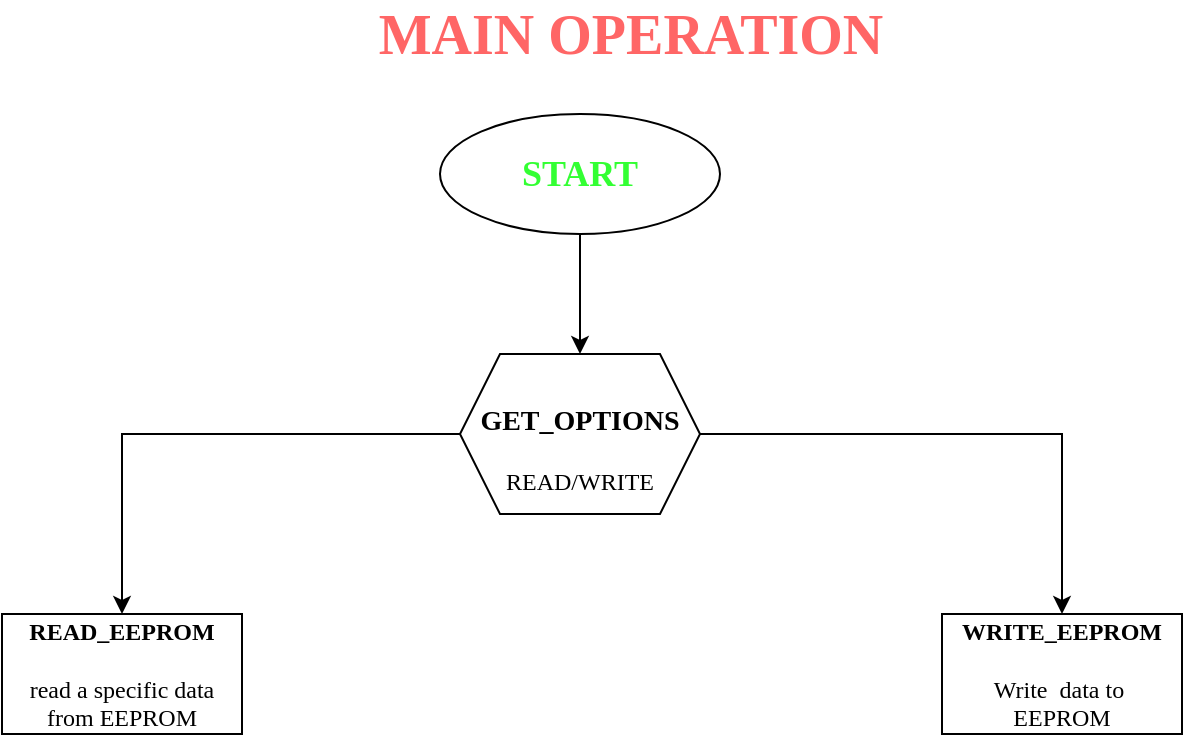 <mxfile version="13.9.6" type="github" pages="4">
  <diagram id="ksspDT3pl32W8o3eoOim" name="Page-1">
    <mxGraphModel dx="1422" dy="806" grid="1" gridSize="10" guides="1" tooltips="1" connect="1" arrows="1" fold="1" page="1" pageScale="1" pageWidth="827" pageHeight="1169" math="0" shadow="0">
      <root>
        <mxCell id="0" />
        <mxCell id="1" parent="0" />
        <mxCell id="DyKOs1U5UiyvVCL4km7Z-1" value="&lt;b&gt;&lt;font face=&quot;Times New Roman&quot; color=&quot;#ff6666&quot; style=&quot;font-size: 28px&quot;&gt;MAIN OPERATION&lt;/font&gt;&lt;/b&gt;" style="text;html=1;align=center;verticalAlign=middle;resizable=0;points=[];autosize=1;" parent="1" vertex="1">
          <mxGeometry x="279" y="180" width="270" height="20" as="geometry" />
        </mxCell>
        <mxCell id="DyKOs1U5UiyvVCL4km7Z-4" style="edgeStyle=orthogonalEdgeStyle;rounded=0;orthogonalLoop=1;jettySize=auto;html=1;exitX=0.5;exitY=1;exitDx=0;exitDy=0;" parent="1" source="DyKOs1U5UiyvVCL4km7Z-3" edge="1">
          <mxGeometry relative="1" as="geometry">
            <mxPoint x="389" y="350" as="targetPoint" />
          </mxGeometry>
        </mxCell>
        <mxCell id="DyKOs1U5UiyvVCL4km7Z-3" value="&lt;font face=&quot;Times New Roman&quot; color=&quot;#33ff33&quot; style=&quot;font-size: 18px&quot;&gt;&lt;b&gt;START&lt;/b&gt;&lt;/font&gt;" style="ellipse;whiteSpace=wrap;html=1;" parent="1" vertex="1">
          <mxGeometry x="319" y="230" width="140" height="60" as="geometry" />
        </mxCell>
        <mxCell id="DyKOs1U5UiyvVCL4km7Z-8" style="edgeStyle=orthogonalEdgeStyle;rounded=0;orthogonalLoop=1;jettySize=auto;html=1;exitX=0;exitY=0.5;exitDx=0;exitDy=0;entryX=0.5;entryY=0;entryDx=0;entryDy=0;" parent="1" source="DyKOs1U5UiyvVCL4km7Z-5" target="DyKOs1U5UiyvVCL4km7Z-6" edge="1">
          <mxGeometry relative="1" as="geometry" />
        </mxCell>
        <mxCell id="DyKOs1U5UiyvVCL4km7Z-10" style="edgeStyle=orthogonalEdgeStyle;rounded=0;orthogonalLoop=1;jettySize=auto;html=1;exitX=1;exitY=0.5;exitDx=0;exitDy=0;" parent="1" source="DyKOs1U5UiyvVCL4km7Z-5" target="DyKOs1U5UiyvVCL4km7Z-9" edge="1">
          <mxGeometry relative="1" as="geometry" />
        </mxCell>
        <mxCell id="DyKOs1U5UiyvVCL4km7Z-5" value="&lt;span style=&quot;font-family: &amp;#34;times new roman&amp;#34; ; font-size: 14px&quot;&gt;&lt;b&gt;&lt;br&gt;GET_OPTIONS&lt;/b&gt;&lt;/span&gt;&lt;br style=&quot;font-family: &amp;#34;times new roman&amp;#34;&quot;&gt;&lt;br style=&quot;font-family: &amp;#34;times new roman&amp;#34;&quot;&gt;&lt;font style=&quot;font-family: &amp;#34;times new roman&amp;#34;&quot;&gt;READ/WRITE&lt;/font&gt;" style="shape=hexagon;perimeter=hexagonPerimeter2;whiteSpace=wrap;html=1;fixedSize=1;" parent="1" vertex="1">
          <mxGeometry x="329" y="350" width="120" height="80" as="geometry" />
        </mxCell>
        <mxCell id="DyKOs1U5UiyvVCL4km7Z-6" value="&lt;font face=&quot;Times New Roman&quot;&gt;&lt;b&gt;READ_EEPROM&lt;/b&gt;&lt;br&gt;&lt;br&gt;read a specific data from EEPROM&lt;/font&gt;" style="rounded=0;whiteSpace=wrap;html=1;" parent="1" vertex="1">
          <mxGeometry x="100" y="480" width="120" height="60" as="geometry" />
        </mxCell>
        <mxCell id="DyKOs1U5UiyvVCL4km7Z-9" value="&lt;font face=&quot;Times New Roman&quot;&gt;&lt;b&gt;WRITE_EEPROM&lt;/b&gt;&lt;br&gt;&lt;br&gt;Write&amp;nbsp; data to&amp;nbsp; EEPROM&lt;/font&gt;" style="rounded=0;whiteSpace=wrap;html=1;" parent="1" vertex="1">
          <mxGeometry x="570" y="480" width="120" height="60" as="geometry" />
        </mxCell>
      </root>
    </mxGraphModel>
  </diagram>
  <diagram id="JHxs_aqvnt3vTV6KFBgS" name="Page-2">
    <mxGraphModel dx="1422" dy="745" grid="1" gridSize="10" guides="1" tooltips="1" connect="1" arrows="1" fold="1" page="1" pageScale="1" pageWidth="827" pageHeight="1169" math="0" shadow="0">
      <root>
        <mxCell id="a65s4jDirYYCU6zuE6c8-0" />
        <mxCell id="a65s4jDirYYCU6zuE6c8-1" parent="a65s4jDirYYCU6zuE6c8-0" />
        <mxCell id="ujDGxoQDT1c2T5eKWhGv-0" value="&lt;b&gt;&lt;font face=&quot;Times New Roman&quot; color=&quot;#ff6666&quot; style=&quot;font-size: 23px&quot;&gt;READ_EEPROM&lt;/font&gt;&lt;/b&gt;" style="text;html=1;align=center;verticalAlign=middle;resizable=0;points=[];autosize=1;" vertex="1" parent="a65s4jDirYYCU6zuE6c8-1">
          <mxGeometry x="305" y="60" width="190" height="20" as="geometry" />
        </mxCell>
        <mxCell id="dITkxSxHnasPEXzJdykI-2" style="edgeStyle=orthogonalEdgeStyle;rounded=0;orthogonalLoop=1;jettySize=auto;html=1;exitX=0.5;exitY=1;exitDx=0;exitDy=0;" edge="1" parent="a65s4jDirYYCU6zuE6c8-1" source="dITkxSxHnasPEXzJdykI-0" target="dITkxSxHnasPEXzJdykI-1">
          <mxGeometry relative="1" as="geometry" />
        </mxCell>
        <mxCell id="dITkxSxHnasPEXzJdykI-0" value="&lt;font face=&quot;Times New Roman&quot;&gt;&lt;b&gt;&lt;font style=&quot;font-size: 15px&quot;&gt;READ_EEPROM&lt;/font&gt;&lt;/b&gt;&lt;br&gt;&lt;br&gt;read a specific data from EEPROM&lt;/font&gt;" style="rounded=0;whiteSpace=wrap;html=1;" vertex="1" parent="a65s4jDirYYCU6zuE6c8-1">
          <mxGeometry x="290" y="140" width="250" height="60" as="geometry" />
        </mxCell>
        <mxCell id="dITkxSxHnasPEXzJdykI-4" style="edgeStyle=orthogonalEdgeStyle;rounded=0;orthogonalLoop=1;jettySize=auto;html=1;exitX=0.5;exitY=1;exitDx=0;exitDy=0;entryX=0.5;entryY=0;entryDx=0;entryDy=0;" edge="1" parent="a65s4jDirYYCU6zuE6c8-1" source="dITkxSxHnasPEXzJdykI-1">
          <mxGeometry relative="1" as="geometry">
            <mxPoint x="415" y="390" as="targetPoint" />
          </mxGeometry>
        </mxCell>
        <mxCell id="dITkxSxHnasPEXzJdykI-1" value="&lt;font face=&quot;Times New Roman&quot;&gt;&lt;b&gt;&lt;font style=&quot;font-size: 14px&quot;&gt;GET_DATA(datasize,offset)&lt;/font&gt;&lt;br&gt;&lt;/b&gt;&lt;span style=&quot;font-size: 13px&quot;&gt;Collect datasize and offset address from the user to be read from EEPROM&lt;/span&gt;&lt;br&gt;&lt;br&gt;&lt;/font&gt;" style="rounded=0;whiteSpace=wrap;html=1;" vertex="1" parent="a65s4jDirYYCU6zuE6c8-1">
          <mxGeometry x="317.5" y="250" width="195" height="100" as="geometry" />
        </mxCell>
        <mxCell id="dITkxSxHnasPEXzJdykI-6" style="edgeStyle=orthogonalEdgeStyle;rounded=0;orthogonalLoop=1;jettySize=auto;html=1;exitX=0.5;exitY=1;exitDx=0;exitDy=0;" edge="1" parent="a65s4jDirYYCU6zuE6c8-1" target="dITkxSxHnasPEXzJdykI-5">
          <mxGeometry relative="1" as="geometry">
            <mxPoint x="415" y="450" as="sourcePoint" />
          </mxGeometry>
        </mxCell>
        <mxCell id="pkrNhfHv6oylBwUG9bmu-3" style="edgeStyle=orthogonalEdgeStyle;rounded=0;orthogonalLoop=1;jettySize=auto;html=1;exitX=1;exitY=0.5;exitDx=0;exitDy=0;entryX=0;entryY=0.5;entryDx=0;entryDy=0;" edge="1" parent="a65s4jDirYYCU6zuE6c8-1" source="dITkxSxHnasPEXzJdykI-5">
          <mxGeometry relative="1" as="geometry">
            <mxPoint x="565" y="540" as="targetPoint" />
          </mxGeometry>
        </mxCell>
        <mxCell id="pkrNhfHv6oylBwUG9bmu-11" style="edgeStyle=orthogonalEdgeStyle;rounded=0;orthogonalLoop=1;jettySize=auto;html=1;exitX=0.5;exitY=1;exitDx=0;exitDy=0;entryX=0.5;entryY=0;entryDx=0;entryDy=0;" edge="1" parent="a65s4jDirYYCU6zuE6c8-1" source="dITkxSxHnasPEXzJdykI-5" target="pkrNhfHv6oylBwUG9bmu-10">
          <mxGeometry relative="1" as="geometry" />
        </mxCell>
        <mxCell id="dITkxSxHnasPEXzJdykI-5" value="&lt;b style=&quot;font-size: 14px&quot;&gt;&lt;font face=&quot;Times New Roman&quot; style=&quot;font-size: 14px&quot;&gt;Boundary&amp;nbsp;&lt;br&gt;Exceeds&lt;/font&gt;&lt;/b&gt;" style="rhombus;whiteSpace=wrap;html=1;" vertex="1" parent="a65s4jDirYYCU6zuE6c8-1">
          <mxGeometry x="355" y="490" width="120" height="100" as="geometry" />
        </mxCell>
        <mxCell id="pkrNhfHv6oylBwUG9bmu-0" value="&lt;b style=&quot;font-family: &amp;#34;times new roman&amp;#34;&quot;&gt;&lt;font style=&quot;font-size: 14px&quot;&gt;VALIDATION(datasize,offset)&lt;/font&gt;&lt;br&gt;&lt;/b&gt;&lt;br&gt;check the ROLL_over read" style="rounded=0;whiteSpace=wrap;html=1;" vertex="1" parent="a65s4jDirYYCU6zuE6c8-1">
          <mxGeometry x="320" y="390" width="190" height="60" as="geometry" />
        </mxCell>
        <mxCell id="pkrNhfHv6oylBwUG9bmu-6" value="&lt;b&gt;&lt;font face=&quot;Times New Roman&quot; style=&quot;font-size: 14px&quot; color=&quot;#ff3333&quot;&gt;STOP&lt;/font&gt;&lt;/b&gt;" style="ellipse;whiteSpace=wrap;html=1;" vertex="1" parent="a65s4jDirYYCU6zuE6c8-1">
          <mxGeometry x="565" y="515" width="150" height="50" as="geometry" />
        </mxCell>
        <mxCell id="pkrNhfHv6oylBwUG9bmu-7" value="&lt;font face=&quot;Times New Roman&quot;&gt;&lt;b&gt;YES&lt;/b&gt;&lt;/font&gt;" style="text;html=1;align=center;verticalAlign=middle;resizable=0;points=[];autosize=1;" vertex="1" parent="a65s4jDirYYCU6zuE6c8-1">
          <mxGeometry x="495" y="520" width="40" height="20" as="geometry" />
        </mxCell>
        <mxCell id="pkrNhfHv6oylBwUG9bmu-14" style="edgeStyle=orthogonalEdgeStyle;rounded=0;orthogonalLoop=1;jettySize=auto;html=1;exitX=0.5;exitY=1;exitDx=0;exitDy=0;" edge="1" parent="a65s4jDirYYCU6zuE6c8-1" source="pkrNhfHv6oylBwUG9bmu-10" target="pkrNhfHv6oylBwUG9bmu-13">
          <mxGeometry relative="1" as="geometry" />
        </mxCell>
        <mxCell id="pkrNhfHv6oylBwUG9bmu-10" value="&lt;font face=&quot;Times New Roman&quot;&gt;&lt;b&gt;&lt;font style=&quot;font-size: 14px&quot;&gt;I2C_MasterTransferBlocking(base,xfer)&lt;/font&gt;&lt;/b&gt;&lt;br&gt;starts I2C Operations&lt;/font&gt;" style="rounded=0;whiteSpace=wrap;html=1;" vertex="1" parent="a65s4jDirYYCU6zuE6c8-1">
          <mxGeometry x="292.5" y="640" width="245" height="60" as="geometry" />
        </mxCell>
        <mxCell id="pkrNhfHv6oylBwUG9bmu-12" value="&lt;b&gt;&lt;font face=&quot;Times New Roman&quot;&gt;NO&lt;/font&gt;&lt;/b&gt;" style="text;html=1;align=center;verticalAlign=middle;resizable=0;points=[];autosize=1;" vertex="1" parent="a65s4jDirYYCU6zuE6c8-1">
          <mxGeometry x="414" y="600" width="30" height="20" as="geometry" />
        </mxCell>
        <mxCell id="pkrNhfHv6oylBwUG9bmu-16" style="edgeStyle=orthogonalEdgeStyle;rounded=0;orthogonalLoop=1;jettySize=auto;html=1;exitX=0.5;exitY=1;exitDx=0;exitDy=0;entryX=0.5;entryY=0;entryDx=0;entryDy=0;" edge="1" parent="a65s4jDirYYCU6zuE6c8-1" source="pkrNhfHv6oylBwUG9bmu-13" target="pkrNhfHv6oylBwUG9bmu-15">
          <mxGeometry relative="1" as="geometry" />
        </mxCell>
        <mxCell id="pkrNhfHv6oylBwUG9bmu-13" value="&lt;font face=&quot;Times New Roman&quot; size=&quot;1&quot;&gt;&lt;span style=&quot;font-size: 14px&quot;&gt;&lt;b&gt;I2C_MasterReadBlocking()&lt;/b&gt;&lt;br&gt;Read from the I2C bus&lt;br&gt;&lt;/span&gt;&lt;/font&gt;" style="rounded=0;whiteSpace=wrap;html=1;" vertex="1" parent="a65s4jDirYYCU6zuE6c8-1">
          <mxGeometry x="307.5" y="740" width="215" height="60" as="geometry" />
        </mxCell>
        <mxCell id="pkrNhfHv6oylBwUG9bmu-15" value="&lt;font face=&quot;Times New Roman&quot; color=&quot;#0000cc&quot;&gt;&lt;b&gt;RETURN&lt;/b&gt;&lt;/font&gt;" style="ellipse;whiteSpace=wrap;html=1;" vertex="1" parent="a65s4jDirYYCU6zuE6c8-1">
          <mxGeometry x="355" y="840" width="120" height="80" as="geometry" />
        </mxCell>
      </root>
    </mxGraphModel>
  </diagram>
  <diagram id="JzcNWbw6lpWODFFs-Cal" name="Page-3">
    <mxGraphModel dx="2249" dy="745" grid="1" gridSize="10" guides="1" tooltips="1" connect="1" arrows="1" fold="1" page="1" pageScale="1" pageWidth="827" pageHeight="1169" math="0" shadow="0">
      <root>
        <mxCell id="SfYWa5TfrOvAzNs_Zvij-0" />
        <mxCell id="SfYWa5TfrOvAzNs_Zvij-1" parent="SfYWa5TfrOvAzNs_Zvij-0" />
        <mxCell id="tfo6OYmbk6ArLa-ZyU-O-0" value="&lt;b&gt;&lt;font face=&quot;Times New Roman&quot; color=&quot;#ff6666&quot; style=&quot;font-size: 23px&quot;&gt;WRITE_EEPROM&lt;/font&gt;&lt;/b&gt;" style="text;html=1;align=center;verticalAlign=middle;resizable=0;points=[];autosize=1;" vertex="1" parent="SfYWa5TfrOvAzNs_Zvij-1">
          <mxGeometry x="310" y="40" width="210" height="20" as="geometry" />
        </mxCell>
        <mxCell id="4L-5uR7XndZFcBT4JT7Z-1" style="edgeStyle=orthogonalEdgeStyle;rounded=0;orthogonalLoop=1;jettySize=auto;html=1;exitX=0.5;exitY=1;exitDx=0;exitDy=0;entryX=0.5;entryY=0;entryDx=0;entryDy=0;" edge="1" parent="SfYWa5TfrOvAzNs_Zvij-1" source="xpLHbeTJED1ZVPJJWlhY-0" target="4L-5uR7XndZFcBT4JT7Z-0">
          <mxGeometry relative="1" as="geometry" />
        </mxCell>
        <mxCell id="xpLHbeTJED1ZVPJJWlhY-0" value="&lt;font face=&quot;Times New Roman&quot;&gt;&lt;b&gt;WRITE_EEPROM&lt;/b&gt;&lt;br&gt;&lt;br&gt;Write&amp;nbsp; data to&amp;nbsp; EEPROM&lt;/font&gt;" style="rounded=0;whiteSpace=wrap;html=1;" vertex="1" parent="SfYWa5TfrOvAzNs_Zvij-1">
          <mxGeometry x="346" y="90" width="120" height="60" as="geometry" />
        </mxCell>
        <mxCell id="RrTThunpAT9ASumBiX7n-1" style="edgeStyle=orthogonalEdgeStyle;rounded=0;orthogonalLoop=1;jettySize=auto;html=1;exitX=0.5;exitY=1;exitDx=0;exitDy=0;" edge="1" parent="SfYWa5TfrOvAzNs_Zvij-1" source="4L-5uR7XndZFcBT4JT7Z-0">
          <mxGeometry relative="1" as="geometry">
            <mxPoint x="406" y="340" as="targetPoint" />
          </mxGeometry>
        </mxCell>
        <mxCell id="4L-5uR7XndZFcBT4JT7Z-0" value="&lt;font face=&quot;Times New Roman&quot;&gt;&lt;b&gt;&lt;font style=&quot;font-size: 14px&quot;&gt;GET_DATA(datasize,offset,data)&lt;/font&gt;&lt;br&gt;&lt;/b&gt;&lt;span style=&quot;font-size: 13px&quot;&gt;Collect data, datasize and offset address from the user for write to EEPROM&lt;/span&gt;&lt;br&gt;&lt;br&gt;&lt;/font&gt;" style="rounded=0;whiteSpace=wrap;html=1;" vertex="1" parent="SfYWa5TfrOvAzNs_Zvij-1">
          <mxGeometry x="287.25" y="200" width="237.5" height="70" as="geometry" />
        </mxCell>
        <mxCell id="rKcD2x5wzErEcrEkvAz9-2" style="edgeStyle=orthogonalEdgeStyle;rounded=0;orthogonalLoop=1;jettySize=auto;html=1;exitX=0;exitY=0.5;exitDx=0;exitDy=0;" edge="1" parent="SfYWa5TfrOvAzNs_Zvij-1" source="rKcD2x5wzErEcrEkvAz9-0" target="rKcD2x5wzErEcrEkvAz9-1">
          <mxGeometry relative="1" as="geometry" />
        </mxCell>
        <mxCell id="WLAdlyrs4vE74ZBz_bG7-0" style="edgeStyle=orthogonalEdgeStyle;rounded=0;orthogonalLoop=1;jettySize=auto;html=1;entryX=0.5;entryY=0;entryDx=0;entryDy=0;" edge="1" parent="SfYWa5TfrOvAzNs_Zvij-1" source="rKcD2x5wzErEcrEkvAz9-0" target="rKcD2x5wzErEcrEkvAz9-3">
          <mxGeometry relative="1" as="geometry" />
        </mxCell>
        <mxCell id="rKcD2x5wzErEcrEkvAz9-0" value="&lt;b style=&quot;font-family: &amp;#34;times new roman&amp;#34;&quot;&gt;&lt;font style=&quot;font-size: 14px&quot;&gt;VALIDATION(datasize,offset)&lt;/font&gt;&lt;br&gt;&lt;/b&gt;&lt;br&gt;&lt;span&gt;-&amp;gt; Check the multiple page Write&lt;/span&gt;&lt;br&gt;&lt;span&gt;-&amp;gt; Check the last page write Exceed Boundary&amp;nbsp; &amp;nbsp; &amp;nbsp;&amp;nbsp;&lt;/span&gt;" style="shape=hexagon;perimeter=hexagonPerimeter2;whiteSpace=wrap;html=1;fixedSize=1;" vertex="1" parent="SfYWa5TfrOvAzNs_Zvij-1">
          <mxGeometry x="293.25" y="340" width="230" height="80" as="geometry" />
        </mxCell>
        <mxCell id="IyNh4jMg71EMUGO2_zOi-4" style="edgeStyle=orthogonalEdgeStyle;rounded=0;orthogonalLoop=1;jettySize=auto;html=1;exitX=1;exitY=0.5;exitDx=0;exitDy=0;entryX=0.5;entryY=0;entryDx=0;entryDy=0;" edge="1" parent="SfYWa5TfrOvAzNs_Zvij-1" source="rKcD2x5wzErEcrEkvAz9-1" target="LlcBFLsKNFfBCUezm-HE-0">
          <mxGeometry relative="1" as="geometry" />
        </mxCell>
        <mxCell id="IyNh4jMg71EMUGO2_zOi-7" style="edgeStyle=orthogonalEdgeStyle;rounded=0;orthogonalLoop=1;jettySize=auto;html=1;exitX=0.5;exitY=1;exitDx=0;exitDy=0;entryX=0.5;entryY=0;entryDx=0;entryDy=0;" edge="1" parent="SfYWa5TfrOvAzNs_Zvij-1" source="rKcD2x5wzErEcrEkvAz9-1" target="IyNh4jMg71EMUGO2_zOi-6">
          <mxGeometry relative="1" as="geometry" />
        </mxCell>
        <mxCell id="rKcD2x5wzErEcrEkvAz9-1" value="&lt;b&gt;&lt;font face=&quot;Times New Roman&quot;&gt;MULTIPLE&lt;br&gt;PAGE&lt;br&gt;WRITE&lt;/font&gt;&lt;/b&gt;" style="rhombus;whiteSpace=wrap;html=1;" vertex="1" parent="SfYWa5TfrOvAzNs_Zvij-1">
          <mxGeometry x="120" y="430" width="110" height="100" as="geometry" />
        </mxCell>
        <mxCell id="HzllgVxsrY2SldDGZUWl-1" style="edgeStyle=orthogonalEdgeStyle;rounded=0;orthogonalLoop=1;jettySize=auto;html=1;exitX=1;exitY=0.5;exitDx=0;exitDy=0;" edge="1" parent="SfYWa5TfrOvAzNs_Zvij-1" source="rKcD2x5wzErEcrEkvAz9-3" target="HzllgVxsrY2SldDGZUWl-0">
          <mxGeometry relative="1" as="geometry" />
        </mxCell>
        <mxCell id="LlcBFLsKNFfBCUezm-HE-1" style="edgeStyle=orthogonalEdgeStyle;rounded=0;orthogonalLoop=1;jettySize=auto;html=1;exitX=0.5;exitY=1;exitDx=0;exitDy=0;entryX=0.5;entryY=0;entryDx=0;entryDy=0;" edge="1" parent="SfYWa5TfrOvAzNs_Zvij-1" source="rKcD2x5wzErEcrEkvAz9-3" target="LlcBFLsKNFfBCUezm-HE-0">
          <mxGeometry relative="1" as="geometry" />
        </mxCell>
        <mxCell id="rKcD2x5wzErEcrEkvAz9-3" value="&lt;b style=&quot;font-size: 14px&quot;&gt;&lt;font face=&quot;Times New Roman&quot;&gt;Last page&lt;br&gt;Boundary&amp;nbsp;&lt;br&gt;Exceeds&lt;/font&gt;&lt;/b&gt;" style="rhombus;whiteSpace=wrap;html=1;" vertex="1" parent="SfYWa5TfrOvAzNs_Zvij-1">
          <mxGeometry x="580" y="435" width="110" height="100" as="geometry" />
        </mxCell>
        <mxCell id="HzllgVxsrY2SldDGZUWl-0" value="&lt;b&gt;&lt;font face=&quot;Times New Roman&quot; style=&quot;font-size: 14px&quot; color=&quot;#ff3333&quot;&gt;STOP&lt;/font&gt;&lt;/b&gt;" style="ellipse;whiteSpace=wrap;html=1;" vertex="1" parent="SfYWa5TfrOvAzNs_Zvij-1">
          <mxGeometry x="720" y="460" width="90" height="50" as="geometry" />
        </mxCell>
        <mxCell id="FGO7drEwhy8N9bf0MZVD-0" style="edgeStyle=orthogonalEdgeStyle;rounded=0;orthogonalLoop=1;jettySize=auto;html=1;exitX=0.5;exitY=1;exitDx=0;exitDy=0;" edge="1" parent="SfYWa5TfrOvAzNs_Zvij-1" source="LlcBFLsKNFfBCUezm-HE-0" target="sSjnMfaMvBqag4YzEk4I-0">
          <mxGeometry relative="1" as="geometry" />
        </mxCell>
        <mxCell id="LlcBFLsKNFfBCUezm-HE-0" value="&lt;font face=&quot;Times New Roman&quot;&gt;&lt;b&gt;&lt;font style=&quot;font-size: 14px&quot;&gt;I2C_MasterTransferBlocking(base,xfer)&lt;/font&gt;&lt;/b&gt;&lt;br&gt;starts I2C Operations&lt;/font&gt;" style="rounded=0;whiteSpace=wrap;html=1;" vertex="1" parent="SfYWa5TfrOvAzNs_Zvij-1">
          <mxGeometry x="370" y="580" width="245" height="60" as="geometry" />
        </mxCell>
        <mxCell id="sSjnMfaMvBqag4YzEk4I-0" value="&lt;font face=&quot;Times New Roman&quot; size=&quot;1&quot;&gt;&lt;b style=&quot;font-size: 14px&quot;&gt;I2C_MasterWriteBlocking&lt;br&gt;Start Writing data to EEPROM&amp;nbsp;&lt;br&gt;&lt;/b&gt;&lt;/font&gt;" style="rounded=0;whiteSpace=wrap;html=1;" vertex="1" parent="SfYWa5TfrOvAzNs_Zvij-1">
          <mxGeometry x="377.5" y="700" width="230" height="60" as="geometry" />
        </mxCell>
        <mxCell id="IyNh4jMg71EMUGO2_zOi-1" style="edgeStyle=orthogonalEdgeStyle;rounded=0;orthogonalLoop=1;jettySize=auto;html=1;exitX=0.5;exitY=1;exitDx=0;exitDy=0;" edge="1" parent="SfYWa5TfrOvAzNs_Zvij-1" source="FGO7drEwhy8N9bf0MZVD-1" target="IyNh4jMg71EMUGO2_zOi-0">
          <mxGeometry relative="1" as="geometry" />
        </mxCell>
        <mxCell id="FGO7drEwhy8N9bf0MZVD-1" value="&lt;font face=&quot;Times New Roman&quot; size=&quot;1&quot;&gt;&lt;span style=&quot;font-size: 14px&quot;&gt;&lt;b&gt;I2C_MasterWriteBlocking()&lt;/b&gt;&lt;br&gt;Start Writing data to EEPROM&amp;nbsp;&lt;br&gt;&lt;/span&gt;&lt;/font&gt;" style="rounded=0;whiteSpace=wrap;html=1;" vertex="1" parent="SfYWa5TfrOvAzNs_Zvij-1">
          <mxGeometry x="377" y="700" width="230" height="60" as="geometry" />
        </mxCell>
        <mxCell id="IyNh4jMg71EMUGO2_zOi-0" value="&lt;font face=&quot;Times New Roman&quot; color=&quot;#0000cc&quot;&gt;&lt;b&gt;RETURN&lt;/b&gt;&lt;/font&gt;" style="ellipse;whiteSpace=wrap;html=1;" vertex="1" parent="SfYWa5TfrOvAzNs_Zvij-1">
          <mxGeometry x="432" y="810" width="120" height="80" as="geometry" />
        </mxCell>
        <mxCell id="IyNh4jMg71EMUGO2_zOi-2" value="&lt;b&gt;&lt;font face=&quot;Times New Roman&quot;&gt;YES&lt;/font&gt;&lt;/b&gt;" style="text;html=1;align=center;verticalAlign=middle;resizable=0;points=[];autosize=1;" vertex="1" parent="SfYWa5TfrOvAzNs_Zvij-1">
          <mxGeometry x="680" y="460" width="40" height="20" as="geometry" />
        </mxCell>
        <mxCell id="IyNh4jMg71EMUGO2_zOi-3" value="&lt;font face=&quot;Times New Roman&quot;&gt;&lt;b&gt;NO&lt;/b&gt;&lt;/font&gt;" style="text;html=1;align=center;verticalAlign=middle;resizable=0;points=[];autosize=1;" vertex="1" parent="SfYWa5TfrOvAzNs_Zvij-1">
          <mxGeometry x="565" y="540" width="30" height="20" as="geometry" />
        </mxCell>
        <mxCell id="IyNh4jMg71EMUGO2_zOi-5" value="&lt;b&gt;&lt;font face=&quot;Times New Roman&quot;&gt;NO&lt;/font&gt;&lt;/b&gt;" style="text;html=1;align=center;verticalAlign=middle;resizable=0;points=[];autosize=1;" vertex="1" parent="SfYWa5TfrOvAzNs_Zvij-1">
          <mxGeometry x="365" y="460" width="30" height="20" as="geometry" />
        </mxCell>
        <mxCell id="IyNh4jMg71EMUGO2_zOi-12" style="edgeStyle=orthogonalEdgeStyle;rounded=0;orthogonalLoop=1;jettySize=auto;html=1;exitX=0.5;exitY=1;exitDx=0;exitDy=0;" edge="1" parent="SfYWa5TfrOvAzNs_Zvij-1" source="IyNh4jMg71EMUGO2_zOi-6" target="IyNh4jMg71EMUGO2_zOi-9">
          <mxGeometry relative="1" as="geometry" />
        </mxCell>
        <mxCell id="IyNh4jMg71EMUGO2_zOi-6" value="&lt;font face=&quot;Times New Roman&quot; style=&quot;font-size: 14px&quot;&gt;SPLIT the data in to fragments according to the free size of the current page and following writes&lt;/font&gt;" style="rounded=0;whiteSpace=wrap;html=1;" vertex="1" parent="SfYWa5TfrOvAzNs_Zvij-1">
          <mxGeometry x="70" y="570" width="210" height="90" as="geometry" />
        </mxCell>
        <mxCell id="IyNh4jMg71EMUGO2_zOi-8" style="edgeStyle=orthogonalEdgeStyle;rounded=0;orthogonalLoop=1;jettySize=auto;html=1;exitX=0.5;exitY=1;exitDx=0;exitDy=0;" edge="1" source="IyNh4jMg71EMUGO2_zOi-9" target="IyNh4jMg71EMUGO2_zOi-10" parent="SfYWa5TfrOvAzNs_Zvij-1">
          <mxGeometry relative="1" as="geometry" />
        </mxCell>
        <mxCell id="IyNh4jMg71EMUGO2_zOi-9" value="&lt;font face=&quot;Times New Roman&quot;&gt;&lt;b&gt;&lt;font style=&quot;font-size: 14px&quot;&gt;I2C_MasterTransferBlocking(base,xfer)&lt;/font&gt;&lt;/b&gt;&lt;br&gt;starts I2C Operations&lt;/font&gt;" style="rounded=0;whiteSpace=wrap;html=1;" vertex="1" parent="SfYWa5TfrOvAzNs_Zvij-1">
          <mxGeometry x="52.5" y="720" width="245" height="60" as="geometry" />
        </mxCell>
        <mxCell id="IyNh4jMg71EMUGO2_zOi-10" value="&lt;font face=&quot;Times New Roman&quot; size=&quot;1&quot;&gt;&lt;b style=&quot;font-size: 14px&quot;&gt;I2C_MasterWriteBlocking&lt;br&gt;Start Writing data to EEPROM&amp;nbsp;&lt;br&gt;&lt;/b&gt;&lt;/font&gt;" style="rounded=0;whiteSpace=wrap;html=1;" vertex="1" parent="SfYWa5TfrOvAzNs_Zvij-1">
          <mxGeometry x="60" y="840" width="230" height="60" as="geometry" />
        </mxCell>
        <mxCell id="IyNh4jMg71EMUGO2_zOi-14" style="edgeStyle=orthogonalEdgeStyle;rounded=0;orthogonalLoop=1;jettySize=auto;html=1;exitX=0.5;exitY=1;exitDx=0;exitDy=0;" edge="1" parent="SfYWa5TfrOvAzNs_Zvij-1" source="IyNh4jMg71EMUGO2_zOi-11" target="IyNh4jMg71EMUGO2_zOi-13">
          <mxGeometry relative="1" as="geometry" />
        </mxCell>
        <mxCell id="IyNh4jMg71EMUGO2_zOi-11" value="&lt;font face=&quot;Times New Roman&quot; size=&quot;1&quot;&gt;&lt;span style=&quot;font-size: 14px&quot;&gt;&lt;b&gt;I2C_MasterWriteBlocking()&lt;/b&gt;&lt;br&gt;Start Writing data to EEPROM&amp;nbsp;&lt;br&gt;&lt;/span&gt;&lt;/font&gt;" style="rounded=0;whiteSpace=wrap;html=1;" vertex="1" parent="SfYWa5TfrOvAzNs_Zvij-1">
          <mxGeometry x="59.5" y="840" width="230" height="60" as="geometry" />
        </mxCell>
        <mxCell id="IyNh4jMg71EMUGO2_zOi-15" style="edgeStyle=orthogonalEdgeStyle;rounded=0;orthogonalLoop=1;jettySize=auto;html=1;exitX=0;exitY=0.5;exitDx=0;exitDy=0;entryX=0.5;entryY=1;entryDx=0;entryDy=0;" edge="1" parent="SfYWa5TfrOvAzNs_Zvij-1" source="IyNh4jMg71EMUGO2_zOi-13" target="IyNh4jMg71EMUGO2_zOi-17">
          <mxGeometry relative="1" as="geometry">
            <mxPoint x="-100" y="1015" as="targetPoint" />
          </mxGeometry>
        </mxCell>
        <mxCell id="IyNh4jMg71EMUGO2_zOi-20" value="" style="edgeStyle=orthogonalEdgeStyle;rounded=0;orthogonalLoop=1;jettySize=auto;html=1;" edge="1" parent="SfYWa5TfrOvAzNs_Zvij-1" source="IyNh4jMg71EMUGO2_zOi-13" target="IyNh4jMg71EMUGO2_zOi-19">
          <mxGeometry relative="1" as="geometry" />
        </mxCell>
        <mxCell id="IyNh4jMg71EMUGO2_zOi-13" value="&lt;b style=&quot;font-size: 14px&quot;&gt;&lt;font face=&quot;Times New Roman&quot; style=&quot;font-size: 14px&quot;&gt;Check&amp;nbsp;&lt;br&gt;Data fragments =0&lt;/font&gt;&lt;/b&gt;" style="rhombus;whiteSpace=wrap;html=1;" vertex="1" parent="SfYWa5TfrOvAzNs_Zvij-1">
          <mxGeometry x="79.5" y="980" width="190" height="90" as="geometry" />
        </mxCell>
        <mxCell id="IyNh4jMg71EMUGO2_zOi-16" value="&lt;b&gt;&lt;font face=&quot;Times New Roman&quot;&gt;NO&lt;/font&gt;&lt;/b&gt;" style="text;html=1;align=center;verticalAlign=middle;resizable=0;points=[];autosize=1;" vertex="1" parent="SfYWa5TfrOvAzNs_Zvij-1">
          <mxGeometry x="29.5" y="990" width="30" height="20" as="geometry" />
        </mxCell>
        <mxCell id="IyNh4jMg71EMUGO2_zOi-25" style="edgeStyle=orthogonalEdgeStyle;rounded=0;orthogonalLoop=1;jettySize=auto;html=1;entryX=0.5;entryY=0;entryDx=0;entryDy=0;" edge="1" parent="SfYWa5TfrOvAzNs_Zvij-1" source="IyNh4jMg71EMUGO2_zOi-17" target="IyNh4jMg71EMUGO2_zOi-9">
          <mxGeometry relative="1" as="geometry" />
        </mxCell>
        <mxCell id="IyNh4jMg71EMUGO2_zOi-17" value="&lt;font face=&quot;Times New Roman&quot; size=&quot;1&quot;&gt;&lt;b style=&quot;font-size: 14px&quot;&gt;UPDATE subaddress&lt;br&gt;&amp;amp;&lt;br&gt;data_fragment--&lt;br&gt;&lt;/b&gt;&lt;/font&gt;" style="rounded=0;whiteSpace=wrap;html=1;" vertex="1" parent="SfYWa5TfrOvAzNs_Zvij-1">
          <mxGeometry x="-131" y="660" width="120" height="70" as="geometry" />
        </mxCell>
        <mxCell id="IyNh4jMg71EMUGO2_zOi-19" value="&lt;font face=&quot;Times New Roman&quot; color=&quot;#0000cc&quot;&gt;&lt;b&gt;RETURN&lt;/b&gt;&lt;/font&gt;" style="ellipse;whiteSpace=wrap;html=1;" vertex="1" parent="SfYWa5TfrOvAzNs_Zvij-1">
          <mxGeometry x="114.5" y="1130" width="120" height="80" as="geometry" />
        </mxCell>
        <mxCell id="IyNh4jMg71EMUGO2_zOi-21" value="&lt;font face=&quot;Times New Roman&quot;&gt;&lt;b&gt;YES&lt;/b&gt;&lt;/font&gt;" style="text;html=1;align=center;verticalAlign=middle;resizable=0;points=[];autosize=1;" vertex="1" parent="SfYWa5TfrOvAzNs_Zvij-1">
          <mxGeometry x="180" y="530" width="40" height="20" as="geometry" />
        </mxCell>
        <mxCell id="IyNh4jMg71EMUGO2_zOi-22" value="&lt;b&gt;&lt;font face=&quot;Times New Roman&quot;&gt;YES&lt;/font&gt;&lt;/b&gt;" style="text;html=1;align=center;verticalAlign=middle;resizable=0;points=[];autosize=1;" vertex="1" parent="SfYWa5TfrOvAzNs_Zvij-1">
          <mxGeometry x="170" y="1080" width="40" height="20" as="geometry" />
        </mxCell>
      </root>
    </mxGraphModel>
  </diagram>
  <diagram id="doqiOrNBHNVPFs_SAZNM" name="Page-4">
    <mxGraphModel dx="1422" dy="745" grid="1" gridSize="10" guides="1" tooltips="1" connect="1" arrows="1" fold="1" page="1" pageScale="1" pageWidth="827" pageHeight="1169" math="0" shadow="0">
      <root>
        <mxCell id="YWQn4PuGVYZWhK7Qb37Q-0" />
        <mxCell id="YWQn4PuGVYZWhK7Qb37Q-1" parent="YWQn4PuGVYZWhK7Qb37Q-0" />
        <mxCell id="YWQn4PuGVYZWhK7Qb37Q-53" value="" style="rounded=0;whiteSpace=wrap;html=1;" vertex="1" parent="YWQn4PuGVYZWhK7Qb37Q-1">
          <mxGeometry width="820" height="650" as="geometry" />
        </mxCell>
        <mxCell id="YWQn4PuGVYZWhK7Qb37Q-3" value="&lt;font style=&quot;font-size: 14px&quot; face=&quot;Times New Roman&quot;&gt;&lt;b&gt;FRDM&lt;br&gt;K64F&lt;/b&gt;&lt;/font&gt;" style="whiteSpace=wrap;html=1;aspect=fixed;" vertex="1" parent="YWQn4PuGVYZWhK7Qb37Q-1">
          <mxGeometry x="590" y="280" width="200" height="200" as="geometry" />
        </mxCell>
        <mxCell id="YWQn4PuGVYZWhK7Qb37Q-2" value="&lt;font face=&quot;Times New Roman&quot; size=&quot;1&quot; color=&quot;#ff0022&quot;&gt;&lt;b style=&quot;font-size: 30px&quot;&gt;EEPROM interfacing Schematics&lt;/b&gt;&lt;/font&gt;" style="text;html=1;align=center;verticalAlign=middle;resizable=0;points=[];autosize=1;" vertex="1" parent="YWQn4PuGVYZWhK7Qb37Q-1">
          <mxGeometry x="189" y="20" width="450" height="30" as="geometry" />
        </mxCell>
        <mxCell id="YWQn4PuGVYZWhK7Qb37Q-33" style="edgeStyle=orthogonalEdgeStyle;rounded=0;orthogonalLoop=1;jettySize=auto;html=1;exitX=0.25;exitY=1;exitDx=0;exitDy=0;entryX=0.5;entryY=0;entryDx=0;entryDy=0;entryPerimeter=0;endArrow=none;endFill=0;" edge="1" parent="YWQn4PuGVYZWhK7Qb37Q-1" source="YWQn4PuGVYZWhK7Qb37Q-3" target="YWQn4PuGVYZWhK7Qb37Q-32">
          <mxGeometry relative="1" as="geometry" />
        </mxCell>
        <mxCell id="YWQn4PuGVYZWhK7Qb37Q-35" style="edgeStyle=orthogonalEdgeStyle;rounded=0;orthogonalLoop=1;jettySize=auto;html=1;exitX=0.5;exitY=0;exitDx=0;exitDy=0;endArrow=none;endFill=0;startArrow=box;startFill=0;entryX=0.5;entryY=0;entryDx=0;entryDy=0;" edge="1" parent="YWQn4PuGVYZWhK7Qb37Q-1" target="YWQn4PuGVYZWhK7Qb37Q-3">
          <mxGeometry relative="1" as="geometry">
            <mxPoint x="690" y="220.0" as="sourcePoint" />
          </mxGeometry>
        </mxCell>
        <mxCell id="YWQn4PuGVYZWhK7Qb37Q-7" style="edgeStyle=orthogonalEdgeStyle;rounded=0;orthogonalLoop=1;jettySize=auto;html=1;startArrow=none;startFill=0;entryX=1;entryY=0.25;entryDx=0;entryDy=0;endArrow=none;endFill=0;" edge="1" parent="YWQn4PuGVYZWhK7Qb37Q-1" target="YWQn4PuGVYZWhK7Qb37Q-4">
          <mxGeometry relative="1" as="geometry">
            <mxPoint x="560" y="250" as="sourcePoint" />
            <Array as="points">
              <mxPoint x="300" y="250" />
              <mxPoint x="300" y="290" />
              <mxPoint x="227" y="290" />
            </Array>
          </mxGeometry>
        </mxCell>
        <mxCell id="YWQn4PuGVYZWhK7Qb37Q-12" style="edgeStyle=orthogonalEdgeStyle;rounded=0;orthogonalLoop=1;jettySize=auto;html=1;exitX=0;exitY=0.25;exitDx=0;exitDy=0;endArrow=none;endFill=0;entryX=0.5;entryY=0;entryDx=0;entryDy=0;entryPerimeter=0;" edge="1" parent="YWQn4PuGVYZWhK7Qb37Q-1" source="YWQn4PuGVYZWhK7Qb37Q-4" target="YWQn4PuGVYZWhK7Qb37Q-16">
          <mxGeometry relative="1" as="geometry">
            <mxPoint x="32" y="440" as="targetPoint" />
            <Array as="points">
              <mxPoint x="97" y="320" />
              <mxPoint x="97" y="300" />
              <mxPoint x="30" y="300" />
              <mxPoint x="30" y="510" />
            </Array>
          </mxGeometry>
        </mxCell>
        <mxCell id="YWQn4PuGVYZWhK7Qb37Q-14" style="edgeStyle=orthogonalEdgeStyle;rounded=0;orthogonalLoop=1;jettySize=auto;html=1;exitX=0;exitY=0.75;exitDx=0;exitDy=0;endArrow=none;endFill=0;" edge="1" parent="YWQn4PuGVYZWhK7Qb37Q-1" source="YWQn4PuGVYZWhK7Qb37Q-4">
          <mxGeometry relative="1" as="geometry">
            <mxPoint x="30" y="378" as="targetPoint" />
            <Array as="points">
              <mxPoint x="97" y="360" />
              <mxPoint x="32" y="360" />
            </Array>
          </mxGeometry>
        </mxCell>
        <mxCell id="YWQn4PuGVYZWhK7Qb37Q-25" style="edgeStyle=orthogonalEdgeStyle;rounded=0;orthogonalLoop=1;jettySize=auto;html=1;exitX=1;exitY=0.75;exitDx=0;exitDy=0;entryX=0;entryY=0.6;entryDx=0;entryDy=0;entryPerimeter=0;endArrow=none;endFill=0;" edge="1" parent="YWQn4PuGVYZWhK7Qb37Q-1" source="YWQn4PuGVYZWhK7Qb37Q-4" target="YWQn4PuGVYZWhK7Qb37Q-3">
          <mxGeometry relative="1" as="geometry" />
        </mxCell>
        <mxCell id="YWQn4PuGVYZWhK7Qb37Q-26" style="edgeStyle=orthogonalEdgeStyle;rounded=0;orthogonalLoop=1;jettySize=auto;html=1;exitX=0.5;exitY=1;exitDx=0;exitDy=0;endArrow=none;endFill=0;" edge="1" parent="YWQn4PuGVYZWhK7Qb37Q-1" source="YWQn4PuGVYZWhK7Qb37Q-4">
          <mxGeometry relative="1" as="geometry">
            <mxPoint x="30" y="490" as="targetPoint" />
          </mxGeometry>
        </mxCell>
        <mxCell id="YWQn4PuGVYZWhK7Qb37Q-60" style="edgeStyle=orthogonalEdgeStyle;rounded=0;orthogonalLoop=1;jettySize=auto;html=1;exitX=0;exitY=0.75;exitDx=0;exitDy=0;startArrow=none;startFill=0;endArrow=none;endFill=0;" edge="1" parent="YWQn4PuGVYZWhK7Qb37Q-1" source="YWQn4PuGVYZWhK7Qb37Q-4">
          <mxGeometry relative="1" as="geometry">
            <mxPoint x="30" y="400" as="targetPoint" />
          </mxGeometry>
        </mxCell>
        <mxCell id="YWQn4PuGVYZWhK7Qb37Q-4" value="&lt;font face=&quot;Times New Roman&quot; style=&quot;font-size: 15px&quot;&gt;&lt;b&gt;AT24C32&lt;/b&gt;&lt;/font&gt;" style="whiteSpace=wrap;html=1;aspect=fixed;" vertex="1" parent="YWQn4PuGVYZWhK7Qb37Q-1">
          <mxGeometry x="67" y="280" width="160" height="160" as="geometry" />
        </mxCell>
        <mxCell id="YWQn4PuGVYZWhK7Qb37Q-5" value="" style="endArrow=none;html=1;" edge="1" parent="YWQn4PuGVYZWhK7Qb37Q-1" source="YWQn4PuGVYZWhK7Qb37Q-4">
          <mxGeometry width="50" height="50" relative="1" as="geometry">
            <mxPoint x="132" y="330" as="sourcePoint" />
            <mxPoint x="182" y="280" as="targetPoint" />
          </mxGeometry>
        </mxCell>
        <mxCell id="YWQn4PuGVYZWhK7Qb37Q-10" value="&lt;b&gt;&lt;font face=&quot;Times New Roman&quot;&gt;VCC&lt;/font&gt;&lt;/b&gt;" style="text;html=1;align=center;verticalAlign=middle;resizable=0;points=[];autosize=1;" vertex="1" parent="YWQn4PuGVYZWhK7Qb37Q-1">
          <mxGeometry x="222" y="290" width="40" height="20" as="geometry" />
        </mxCell>
        <mxCell id="YWQn4PuGVYZWhK7Qb37Q-11" value="&lt;b&gt;&lt;font face=&quot;Times New Roman&quot;&gt;WP&lt;/font&gt;&lt;/b&gt;" style="text;html=1;align=center;verticalAlign=middle;resizable=0;points=[];autosize=1;" vertex="1" parent="YWQn4PuGVYZWhK7Qb37Q-1">
          <mxGeometry x="150" y="440" width="30" height="20" as="geometry" />
        </mxCell>
        <mxCell id="YWQn4PuGVYZWhK7Qb37Q-16" value="" style="pointerEvents=1;verticalLabelPosition=bottom;shadow=0;dashed=0;align=center;html=1;verticalAlign=top;shape=mxgraph.electrical.signal_sources.signal_ground;" vertex="1" parent="YWQn4PuGVYZWhK7Qb37Q-1">
          <mxGeometry x="7" y="510" width="45" height="30" as="geometry" />
        </mxCell>
        <mxCell id="YWQn4PuGVYZWhK7Qb37Q-17" value="&lt;b&gt;&lt;font face=&quot;Times New Roman&quot;&gt;A0&lt;/font&gt;&lt;/b&gt;" style="text;html=1;align=center;verticalAlign=middle;resizable=0;points=[];autosize=1;" vertex="1" parent="YWQn4PuGVYZWhK7Qb37Q-1">
          <mxGeometry x="37" y="310" width="30" height="20" as="geometry" />
        </mxCell>
        <mxCell id="YWQn4PuGVYZWhK7Qb37Q-18" value="&lt;b&gt;&lt;font face=&quot;Times New Roman&quot;&gt;A1&lt;/font&gt;&lt;/b&gt;" style="text;html=1;align=center;verticalAlign=middle;resizable=0;points=[];autosize=1;" vertex="1" parent="YWQn4PuGVYZWhK7Qb37Q-1">
          <mxGeometry x="37" y="340" width="30" height="20" as="geometry" />
        </mxCell>
        <mxCell id="YWQn4PuGVYZWhK7Qb37Q-19" value="&lt;b&gt;&lt;font face=&quot;Times New Roman&quot;&gt;A2&lt;/font&gt;&lt;/b&gt;" style="text;html=1;align=center;verticalAlign=middle;resizable=0;points=[];autosize=1;" vertex="1" parent="YWQn4PuGVYZWhK7Qb37Q-1">
          <mxGeometry x="37" y="370" width="30" height="20" as="geometry" />
        </mxCell>
        <mxCell id="YWQn4PuGVYZWhK7Qb37Q-21" value="&lt;b&gt;&lt;font face=&quot;Times New Roman&quot;&gt;GND&lt;/font&gt;&lt;/b&gt;" style="text;html=1;align=center;verticalAlign=middle;resizable=0;points=[];autosize=1;" vertex="1" parent="YWQn4PuGVYZWhK7Qb37Q-1">
          <mxGeometry x="32" y="410" width="40" height="20" as="geometry" />
        </mxCell>
        <mxCell id="YWQn4PuGVYZWhK7Qb37Q-23" value="" style="ellipse;whiteSpace=wrap;html=1;aspect=fixed;" vertex="1" parent="YWQn4PuGVYZWhK7Qb37Q-1">
          <mxGeometry x="90" y="290" width="30" height="30" as="geometry" />
        </mxCell>
        <mxCell id="YWQn4PuGVYZWhK7Qb37Q-24" value="" style="endArrow=none;html=1;exitX=1;exitY=0.5;exitDx=0;exitDy=0;entryX=0;entryY=0.4;entryDx=0;entryDy=0;entryPerimeter=0;" edge="1" parent="YWQn4PuGVYZWhK7Qb37Q-1" source="YWQn4PuGVYZWhK7Qb37Q-4" target="YWQn4PuGVYZWhK7Qb37Q-3">
          <mxGeometry width="50" height="50" relative="1" as="geometry">
            <mxPoint x="390" y="420" as="sourcePoint" />
            <mxPoint x="566" y="358" as="targetPoint" />
          </mxGeometry>
        </mxCell>
        <mxCell id="YWQn4PuGVYZWhK7Qb37Q-27" value="" style="endArrow=none;html=1;entryX=0.006;entryY=0.335;entryDx=0;entryDy=0;entryPerimeter=0;" edge="1" parent="YWQn4PuGVYZWhK7Qb37Q-1" target="YWQn4PuGVYZWhK7Qb37Q-4">
          <mxGeometry width="50" height="50" relative="1" as="geometry">
            <mxPoint x="30" y="334" as="sourcePoint" />
            <mxPoint x="70" y="340" as="targetPoint" />
          </mxGeometry>
        </mxCell>
        <mxCell id="YWQn4PuGVYZWhK7Qb37Q-31" value="" style="endArrow=none;html=1;" edge="1" parent="YWQn4PuGVYZWhK7Qb37Q-1">
          <mxGeometry width="50" height="50" relative="1" as="geometry">
            <mxPoint x="30" y="500" as="sourcePoint" />
            <mxPoint x="640" y="500" as="targetPoint" />
          </mxGeometry>
        </mxCell>
        <mxCell id="YWQn4PuGVYZWhK7Qb37Q-32" value="" style="pointerEvents=1;verticalLabelPosition=bottom;shadow=0;dashed=0;align=center;html=1;verticalAlign=top;shape=mxgraph.electrical.signal_sources.signal_ground;" vertex="1" parent="YWQn4PuGVYZWhK7Qb37Q-1">
          <mxGeometry x="617" y="520" width="45" height="30" as="geometry" />
        </mxCell>
        <mxCell id="YWQn4PuGVYZWhK7Qb37Q-34" value="&lt;b&gt;&lt;font face=&quot;Times New Roman&quot;&gt;GND&lt;/font&gt;&lt;/b&gt;" style="text;html=1;align=center;verticalAlign=middle;resizable=0;points=[];autosize=1;" vertex="1" parent="YWQn4PuGVYZWhK7Qb37Q-1">
          <mxGeometry x="60" y="520" width="40" height="20" as="geometry" />
        </mxCell>
        <mxCell id="YWQn4PuGVYZWhK7Qb37Q-36" value="&lt;b&gt;&lt;font face=&quot;Times New Roman&quot;&gt;VCC&lt;br&gt;5V_USB&lt;br&gt;&lt;/font&gt;&lt;/b&gt;" style="text;html=1;align=center;verticalAlign=middle;resizable=0;points=[];autosize=1;" vertex="1" parent="YWQn4PuGVYZWhK7Qb37Q-1">
          <mxGeometry x="660" y="185" width="60" height="30" as="geometry" />
        </mxCell>
        <mxCell id="YWQn4PuGVYZWhK7Qb37Q-37" value="" style="pointerEvents=1;verticalLabelPosition=bottom;shadow=0;dashed=0;align=center;html=1;verticalAlign=top;shape=mxgraph.electrical.resistors.resistor_2;direction=south;" vertex="1" parent="YWQn4PuGVYZWhK7Qb37Q-1">
          <mxGeometry x="560" y="300" width="10" height="60" as="geometry" />
        </mxCell>
        <mxCell id="YWQn4PuGVYZWhK7Qb37Q-40" style="edgeStyle=orthogonalEdgeStyle;rounded=0;orthogonalLoop=1;jettySize=auto;html=1;exitX=0;exitY=0.5;exitDx=0;exitDy=0;exitPerimeter=0;entryX=0;entryY=0.5;entryDx=0;entryDy=0;entryPerimeter=0;startArrow=none;startFill=0;endArrow=none;endFill=0;" edge="1" parent="YWQn4PuGVYZWhK7Qb37Q-1" source="YWQn4PuGVYZWhK7Qb37Q-38" target="YWQn4PuGVYZWhK7Qb37Q-37">
          <mxGeometry relative="1" as="geometry" />
        </mxCell>
        <mxCell id="YWQn4PuGVYZWhK7Qb37Q-38" value="" style="pointerEvents=1;verticalLabelPosition=bottom;shadow=0;dashed=0;align=center;html=1;verticalAlign=top;shape=mxgraph.electrical.resistors.resistor_2;direction=south;" vertex="1" parent="YWQn4PuGVYZWhK7Qb37Q-1">
          <mxGeometry x="520" y="340" width="10" height="60" as="geometry" />
        </mxCell>
        <mxCell id="YWQn4PuGVYZWhK7Qb37Q-42" value="" style="endArrow=none;html=1;rounded=0;" edge="1" parent="YWQn4PuGVYZWhK7Qb37Q-1">
          <mxGeometry width="50" height="50" relative="1" as="geometry">
            <mxPoint x="540" y="280" as="sourcePoint" />
            <mxPoint x="690" y="250" as="targetPoint" />
            <Array as="points">
              <mxPoint x="540" y="250" />
            </Array>
          </mxGeometry>
        </mxCell>
        <mxCell id="YWQn4PuGVYZWhK7Qb37Q-43" value="&lt;font face=&quot;Times New Roman&quot;&gt;&lt;b&gt;GND&lt;/b&gt;&lt;/font&gt;" style="text;html=1;align=center;verticalAlign=middle;resizable=0;points=[];autosize=1;" vertex="1" parent="YWQn4PuGVYZWhK7Qb37Q-1">
          <mxGeometry x="650" y="500" width="40" height="20" as="geometry" />
        </mxCell>
        <mxCell id="YWQn4PuGVYZWhK7Qb37Q-47" value="&lt;b&gt;&lt;font face=&quot;Times New Roman&quot;&gt;R&lt;/font&gt;&lt;/b&gt;" style="text;html=1;align=center;verticalAlign=middle;resizable=0;points=[];autosize=1;" vertex="1" parent="YWQn4PuGVYZWhK7Qb37Q-1">
          <mxGeometry x="490" y="370" width="20" height="20" as="geometry" />
        </mxCell>
        <mxCell id="YWQn4PuGVYZWhK7Qb37Q-48" value="&lt;b&gt;&lt;font face=&quot;Times New Roman&quot;&gt;R&lt;/font&gt;&lt;/b&gt;" style="text;html=1;align=center;verticalAlign=middle;resizable=0;points=[];autosize=1;" vertex="1" parent="YWQn4PuGVYZWhK7Qb37Q-1">
          <mxGeometry x="540" y="320" width="20" height="20" as="geometry" />
        </mxCell>
        <mxCell id="YWQn4PuGVYZWhK7Qb37Q-49" value="&lt;b&gt;&lt;font face=&quot;Times New Roman&quot;&gt;PTC10&lt;/font&gt;&lt;/b&gt;" style="text;html=1;align=center;verticalAlign=middle;resizable=0;points=[];autosize=1;" vertex="1" parent="YWQn4PuGVYZWhK7Qb37Q-1">
          <mxGeometry x="590" y="350" width="50" height="20" as="geometry" />
        </mxCell>
        <mxCell id="YWQn4PuGVYZWhK7Qb37Q-50" value="&lt;font face=&quot;Times New Roman&quot;&gt;&lt;b&gt;PTC11&lt;/b&gt;&lt;/font&gt;" style="text;html=1;align=center;verticalAlign=middle;resizable=0;points=[];autosize=1;" vertex="1" parent="YWQn4PuGVYZWhK7Qb37Q-1">
          <mxGeometry x="590" y="390" width="50" height="20" as="geometry" />
        </mxCell>
        <mxCell id="YWQn4PuGVYZWhK7Qb37Q-51" value="&lt;font face=&quot;Times New Roman&quot;&gt;A portion of the FRDM K64 for Simple Understanding&lt;/font&gt;" style="text;html=1;align=center;verticalAlign=middle;resizable=0;points=[];autosize=1;" vertex="1" parent="YWQn4PuGVYZWhK7Qb37Q-1">
          <mxGeometry x="540" y="150" width="280" height="20" as="geometry" />
        </mxCell>
        <mxCell id="YWQn4PuGVYZWhK7Qb37Q-52" value="&lt;font face=&quot;Times New Roman&quot;&gt;&lt;b&gt;R =10Kohm&lt;/b&gt;&lt;/font&gt;" style="text;html=1;align=center;verticalAlign=middle;resizable=0;points=[];autosize=1;" vertex="1" parent="YWQn4PuGVYZWhK7Qb37Q-1">
          <mxGeometry x="450" y="315" width="80" height="20" as="geometry" />
        </mxCell>
        <mxCell id="YWQn4PuGVYZWhK7Qb37Q-54" value="&lt;font face=&quot;Times New Roman&quot;&gt;&lt;b&gt;SDA&lt;/b&gt;&lt;/font&gt;" style="text;html=1;align=center;verticalAlign=middle;resizable=0;points=[];autosize=1;" vertex="1" parent="YWQn4PuGVYZWhK7Qb37Q-1">
          <mxGeometry x="222" y="400" width="40" height="20" as="geometry" />
        </mxCell>
        <mxCell id="YWQn4PuGVYZWhK7Qb37Q-55" value="&lt;font face=&quot;Times New Roman&quot;&gt;&lt;b&gt;SDA&lt;/b&gt;&lt;/font&gt;" style="text;html=1;align=center;verticalAlign=middle;resizable=0;points=[];autosize=1;" vertex="1" parent="YWQn4PuGVYZWhK7Qb37Q-1">
          <mxGeometry x="550" y="400" width="40" height="20" as="geometry" />
        </mxCell>
        <mxCell id="YWQn4PuGVYZWhK7Qb37Q-57" value="&lt;font face=&quot;Times New Roman&quot;&gt;&lt;b&gt;SCK&lt;/b&gt;&lt;/font&gt;" style="text;html=1;align=center;verticalAlign=middle;resizable=0;points=[];autosize=1;" vertex="1" parent="YWQn4PuGVYZWhK7Qb37Q-1">
          <mxGeometry x="222" y="360" width="40" height="20" as="geometry" />
        </mxCell>
        <mxCell id="YWQn4PuGVYZWhK7Qb37Q-58" value="&lt;font face=&quot;Times New Roman&quot;&gt;&lt;b&gt;SCK&lt;/b&gt;&lt;/font&gt;" style="text;html=1;align=center;verticalAlign=middle;resizable=0;points=[];autosize=1;" vertex="1" parent="YWQn4PuGVYZWhK7Qb37Q-1">
          <mxGeometry x="550" y="360" width="40" height="20" as="geometry" />
        </mxCell>
        <mxCell id="YWQn4PuGVYZWhK7Qb37Q-61" value="" style="endArrow=none;html=1;entryX=0.884;entryY=0.99;entryDx=0;entryDy=0;entryPerimeter=0;" edge="1" parent="YWQn4PuGVYZWhK7Qb37Q-1" target="YWQn4PuGVYZWhK7Qb37Q-21">
          <mxGeometry width="50" height="50" relative="1" as="geometry">
            <mxPoint x="30" y="430" as="sourcePoint" />
            <mxPoint x="90" y="350" as="targetPoint" />
          </mxGeometry>
        </mxCell>
      </root>
    </mxGraphModel>
  </diagram>
</mxfile>
